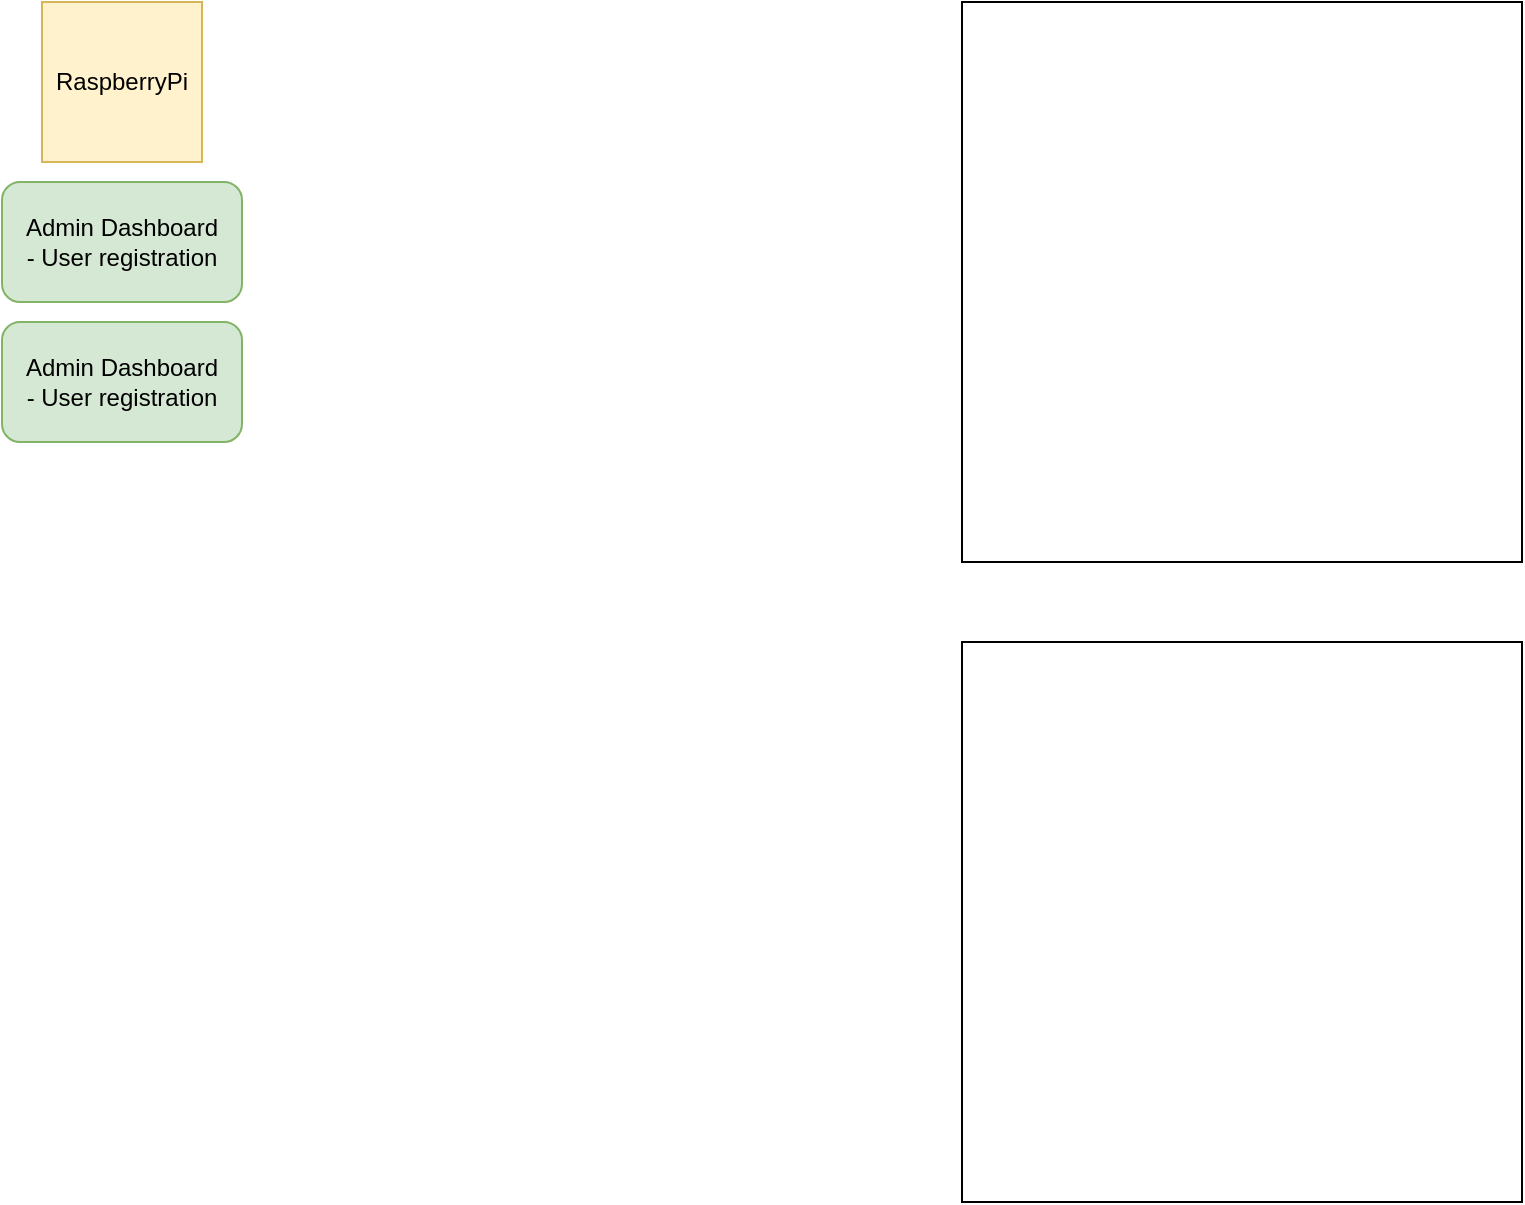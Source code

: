 <mxfile version="21.6.8" type="github">
  <diagram name="Page-1" id="wlakbD712wwlNp6-Xunv">
    <mxGraphModel dx="1434" dy="766" grid="1" gridSize="10" guides="1" tooltips="1" connect="1" arrows="1" fold="1" page="1" pageScale="1" pageWidth="850" pageHeight="1100" math="0" shadow="0">
      <root>
        <mxCell id="0" />
        <mxCell id="1" parent="0" />
        <mxCell id="bZQcsfnl17OWeuW7Iqxn-1" value="RaspberryPi&lt;br&gt;" style="whiteSpace=wrap;html=1;aspect=fixed;fillColor=#fff2cc;strokeColor=#d6b656;" vertex="1" parent="1">
          <mxGeometry x="60" y="40" width="80" height="80" as="geometry" />
        </mxCell>
        <mxCell id="bZQcsfnl17OWeuW7Iqxn-2" value="" style="whiteSpace=wrap;html=1;aspect=fixed;" vertex="1" parent="1">
          <mxGeometry x="520" y="40" width="280" height="280" as="geometry" />
        </mxCell>
        <mxCell id="bZQcsfnl17OWeuW7Iqxn-3" value="" style="whiteSpace=wrap;html=1;aspect=fixed;" vertex="1" parent="1">
          <mxGeometry x="520" y="360" width="280" height="280" as="geometry" />
        </mxCell>
        <mxCell id="bZQcsfnl17OWeuW7Iqxn-4" value="Admin Dashboard&lt;br&gt;- User registration" style="rounded=1;whiteSpace=wrap;html=1;fillColor=#d5e8d4;strokeColor=#82b366;" vertex="1" parent="1">
          <mxGeometry x="40" y="130" width="120" height="60" as="geometry" />
        </mxCell>
        <mxCell id="bZQcsfnl17OWeuW7Iqxn-5" value="Admin Dashboard&lt;br&gt;- User registration" style="rounded=1;whiteSpace=wrap;html=1;fillColor=#d5e8d4;strokeColor=#82b366;" vertex="1" parent="1">
          <mxGeometry x="40" y="200" width="120" height="60" as="geometry" />
        </mxCell>
      </root>
    </mxGraphModel>
  </diagram>
</mxfile>
